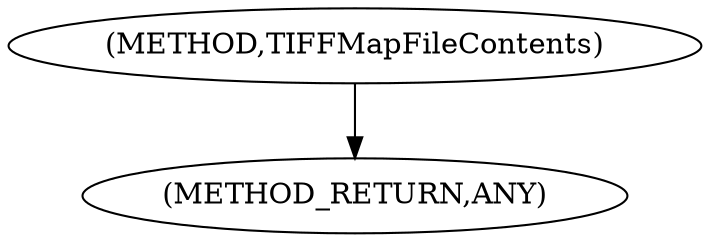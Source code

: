 digraph "TIFFMapFileContents" {  
"100020" [label = <(METHOD,TIFFMapFileContents)> ]
"100024" [label = <(METHOD_RETURN,ANY)> ]
  "100020" -> "100024" 
}
